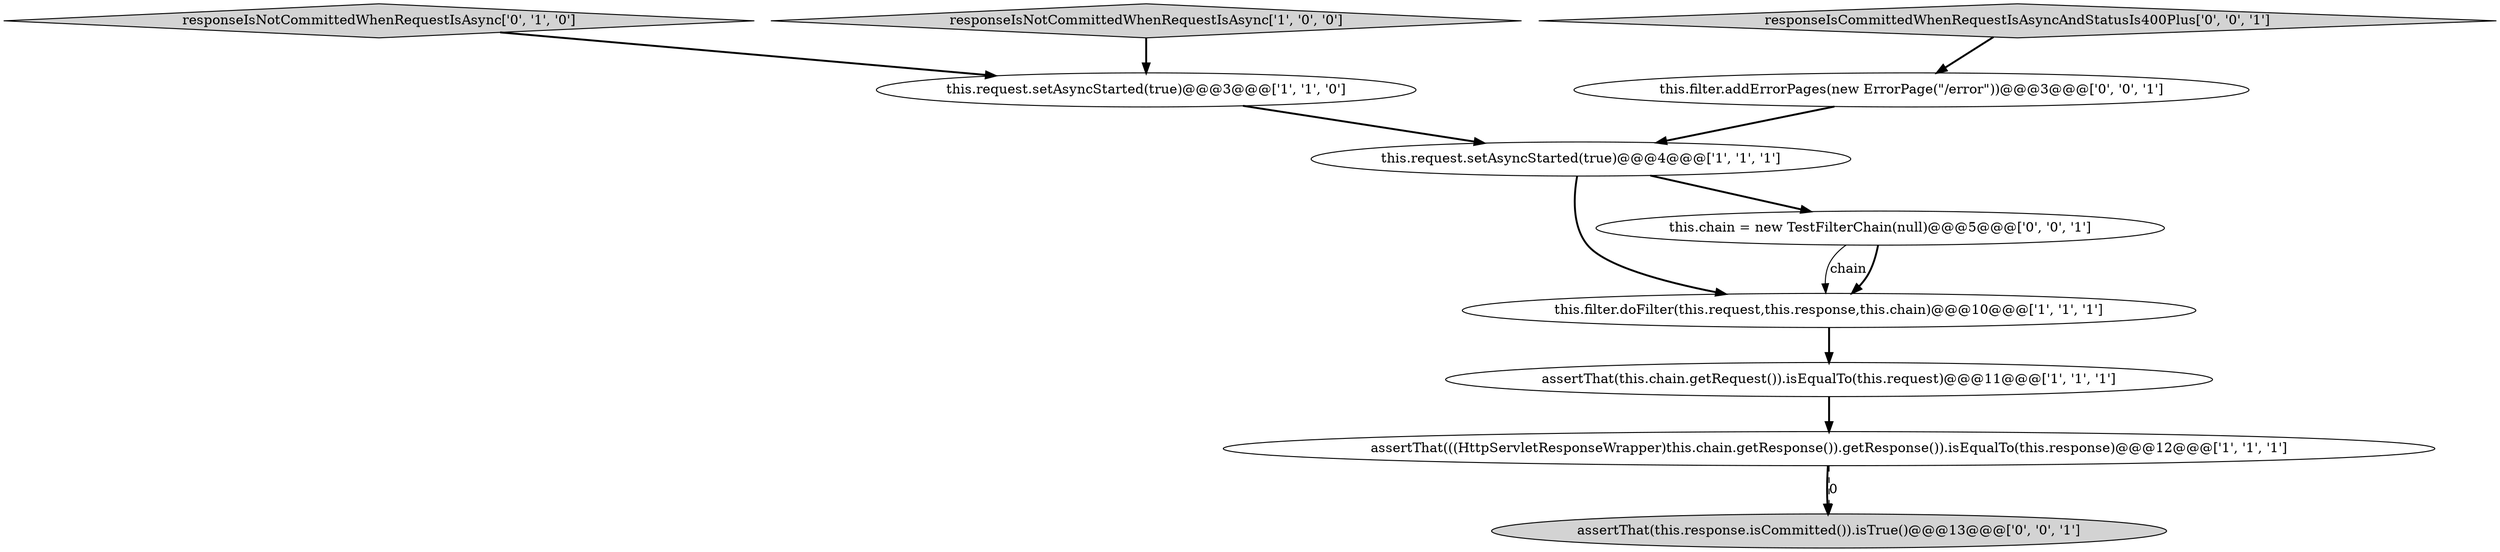digraph {
0 [style = filled, label = "this.filter.doFilter(this.request,this.response,this.chain)@@@10@@@['1', '1', '1']", fillcolor = white, shape = ellipse image = "AAA0AAABBB1BBB"];
9 [style = filled, label = "assertThat(this.response.isCommitted()).isTrue()@@@13@@@['0', '0', '1']", fillcolor = lightgray, shape = ellipse image = "AAA0AAABBB3BBB"];
2 [style = filled, label = "assertThat(((HttpServletResponseWrapper)this.chain.getResponse()).getResponse()).isEqualTo(this.response)@@@12@@@['1', '1', '1']", fillcolor = white, shape = ellipse image = "AAA0AAABBB1BBB"];
6 [style = filled, label = "responseIsNotCommittedWhenRequestIsAsync['0', '1', '0']", fillcolor = lightgray, shape = diamond image = "AAA0AAABBB2BBB"];
10 [style = filled, label = "this.chain = new TestFilterChain(null)@@@5@@@['0', '0', '1']", fillcolor = white, shape = ellipse image = "AAA0AAABBB3BBB"];
3 [style = filled, label = "assertThat(this.chain.getRequest()).isEqualTo(this.request)@@@11@@@['1', '1', '1']", fillcolor = white, shape = ellipse image = "AAA0AAABBB1BBB"];
8 [style = filled, label = "responseIsCommittedWhenRequestIsAsyncAndStatusIs400Plus['0', '0', '1']", fillcolor = lightgray, shape = diamond image = "AAA0AAABBB3BBB"];
5 [style = filled, label = "this.request.setAsyncStarted(true)@@@4@@@['1', '1', '1']", fillcolor = white, shape = ellipse image = "AAA0AAABBB1BBB"];
1 [style = filled, label = "this.request.setAsyncStarted(true)@@@3@@@['1', '1', '0']", fillcolor = white, shape = ellipse image = "AAA0AAABBB1BBB"];
7 [style = filled, label = "this.filter.addErrorPages(new ErrorPage(\"/error\"))@@@3@@@['0', '0', '1']", fillcolor = white, shape = ellipse image = "AAA0AAABBB3BBB"];
4 [style = filled, label = "responseIsNotCommittedWhenRequestIsAsync['1', '0', '0']", fillcolor = lightgray, shape = diamond image = "AAA0AAABBB1BBB"];
1->5 [style = bold, label=""];
0->3 [style = bold, label=""];
6->1 [style = bold, label=""];
5->10 [style = bold, label=""];
4->1 [style = bold, label=""];
7->5 [style = bold, label=""];
2->9 [style = bold, label=""];
3->2 [style = bold, label=""];
5->0 [style = bold, label=""];
2->9 [style = dashed, label="0"];
10->0 [style = solid, label="chain"];
10->0 [style = bold, label=""];
8->7 [style = bold, label=""];
}
